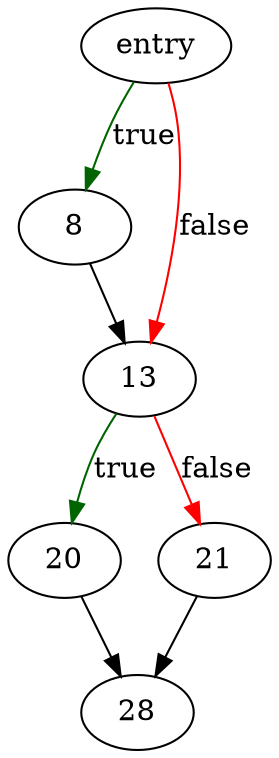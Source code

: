 digraph "sqlite3VdbeGetOp" {
	// Node definitions.
	2 [label=entry];
	8;
	13;
	20;
	21;
	28;

	// Edge definitions.
	2 -> 8 [
		color=darkgreen
		label=true
	];
	2 -> 13 [
		color=red
		label=false
	];
	8 -> 13;
	13 -> 20 [
		color=darkgreen
		label=true
	];
	13 -> 21 [
		color=red
		label=false
	];
	20 -> 28;
	21 -> 28;
}